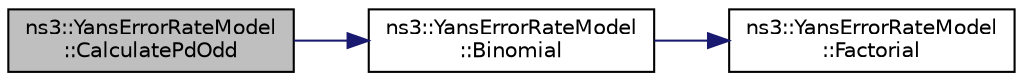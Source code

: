 digraph "ns3::YansErrorRateModel::CalculatePdOdd"
{
  edge [fontname="Helvetica",fontsize="10",labelfontname="Helvetica",labelfontsize="10"];
  node [fontname="Helvetica",fontsize="10",shape=record];
  rankdir="LR";
  Node1 [label="ns3::YansErrorRateModel\l::CalculatePdOdd",height=0.2,width=0.4,color="black", fillcolor="grey75", style="filled", fontcolor="black"];
  Node1 -> Node2 [color="midnightblue",fontsize="10",style="solid"];
  Node2 [label="ns3::YansErrorRateModel\l::Binomial",height=0.2,width=0.4,color="black", fillcolor="white", style="filled",URL="$d2/dc1/classns3_1_1YansErrorRateModel.html#a7d43b7444a4af7ad0d56f285ebe06bf5"];
  Node2 -> Node3 [color="midnightblue",fontsize="10",style="solid"];
  Node3 [label="ns3::YansErrorRateModel\l::Factorial",height=0.2,width=0.4,color="black", fillcolor="white", style="filled",URL="$d2/dc1/classns3_1_1YansErrorRateModel.html#af74773f1476eb157d06c67500bf636c8"];
}
